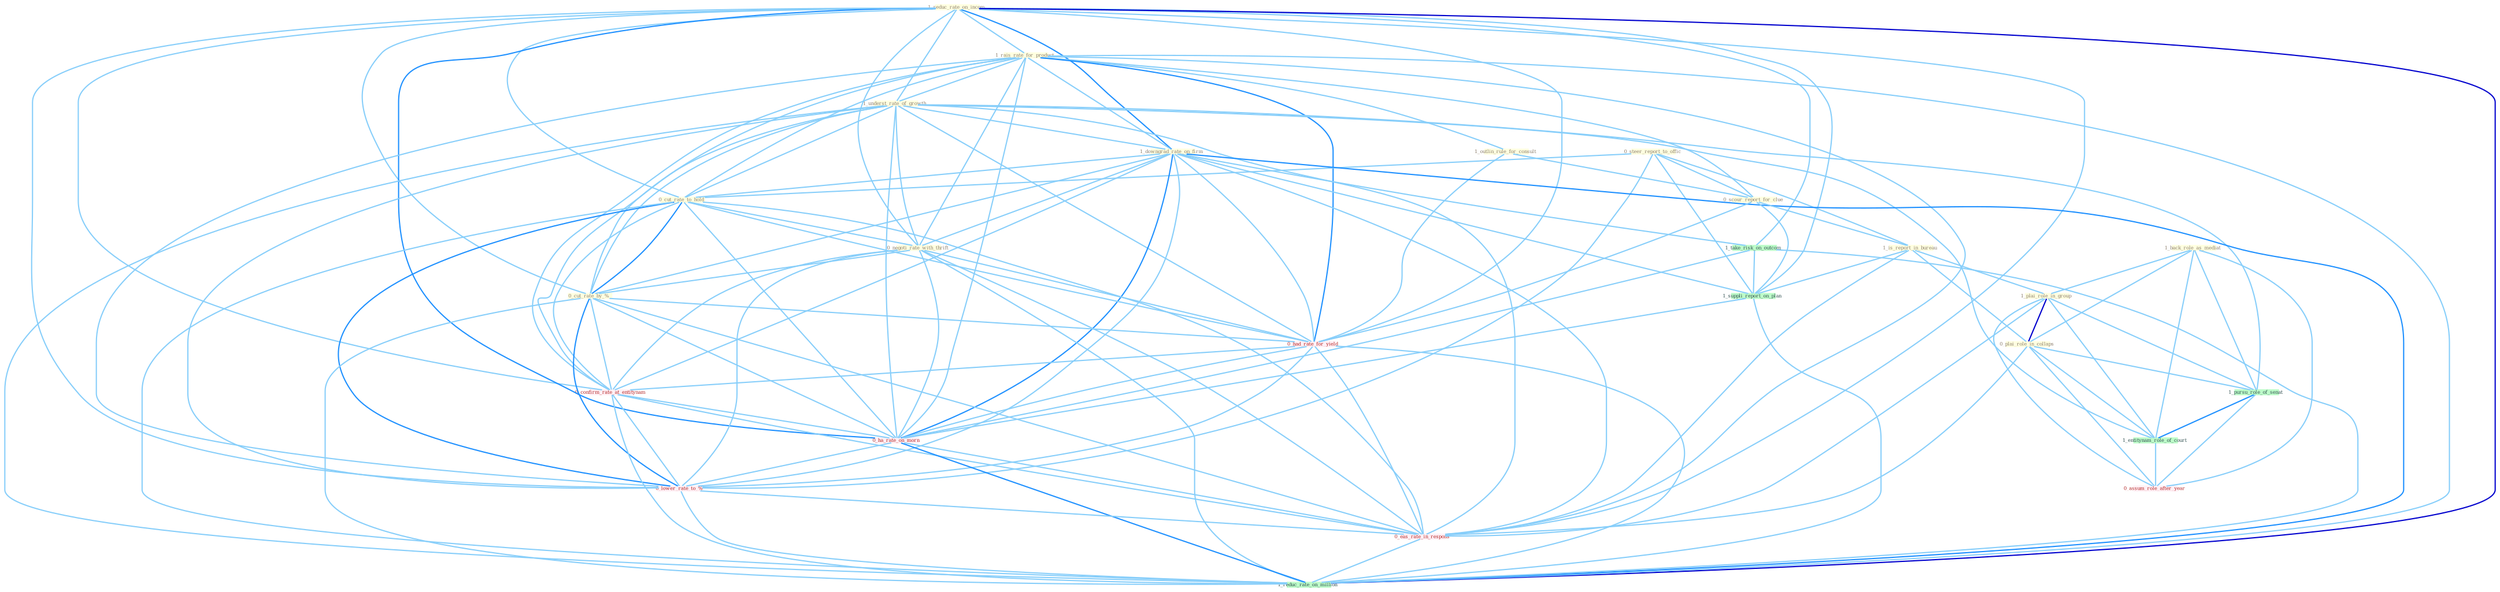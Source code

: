 Graph G{ 
    node
    [shape=polygon,style=filled,width=.5,height=.06,color="#BDFCC9",fixedsize=true,fontsize=4,
    fontcolor="#2f4f4f"];
    {node
    [color="#ffffe0", fontcolor="#8b7d6b"] "1_reduc_rate_on_incom " "1_rais_rate_for_product " "1_back_role_as_mediat " "1_underst_rate_of_growth " "0_steer_report_to_offic " "1_outlin_rule_for_consult " "1_downgrad_rate_on_firm " "0_scour_report_for_clue " "1_is_report_in_bureau " "0_cut_rate_to_hold " "1_plai_role_in_group " "0_negoti_rate_with_thrift " "0_plai_role_in_collaps " "0_cut_rate_by_% "}
{node [color="#fff0f5", fontcolor="#b22222"] "0_had_rate_for_yield " "0_confirm_rate_at_entitynam " "0_ha_rate_on_morn " "0_lower_rate_to_% " "0_eas_rate_in_respons " "0_assum_role_after_year "}
edge [color="#B0E2FF"];

	"1_reduc_rate_on_incom " -- "1_rais_rate_for_product " [w="1", color="#87cefa" ];
	"1_reduc_rate_on_incom " -- "1_underst_rate_of_growth " [w="1", color="#87cefa" ];
	"1_reduc_rate_on_incom " -- "1_downgrad_rate_on_firm " [w="2", color="#1e90ff" , len=0.8];
	"1_reduc_rate_on_incom " -- "0_cut_rate_to_hold " [w="1", color="#87cefa" ];
	"1_reduc_rate_on_incom " -- "0_negoti_rate_with_thrift " [w="1", color="#87cefa" ];
	"1_reduc_rate_on_incom " -- "0_cut_rate_by_% " [w="1", color="#87cefa" ];
	"1_reduc_rate_on_incom " -- "1_take_risk_on_outcom " [w="1", color="#87cefa" ];
	"1_reduc_rate_on_incom " -- "1_suppli_report_on_plan " [w="1", color="#87cefa" ];
	"1_reduc_rate_on_incom " -- "0_had_rate_for_yield " [w="1", color="#87cefa" ];
	"1_reduc_rate_on_incom " -- "0_confirm_rate_at_entitynam " [w="1", color="#87cefa" ];
	"1_reduc_rate_on_incom " -- "0_ha_rate_on_morn " [w="2", color="#1e90ff" , len=0.8];
	"1_reduc_rate_on_incom " -- "0_lower_rate_to_% " [w="1", color="#87cefa" ];
	"1_reduc_rate_on_incom " -- "0_eas_rate_in_respons " [w="1", color="#87cefa" ];
	"1_reduc_rate_on_incom " -- "1_reduc_rate_on_million " [w="3", color="#0000cd" , len=0.6];
	"1_rais_rate_for_product " -- "1_underst_rate_of_growth " [w="1", color="#87cefa" ];
	"1_rais_rate_for_product " -- "1_outlin_rule_for_consult " [w="1", color="#87cefa" ];
	"1_rais_rate_for_product " -- "1_downgrad_rate_on_firm " [w="1", color="#87cefa" ];
	"1_rais_rate_for_product " -- "0_scour_report_for_clue " [w="1", color="#87cefa" ];
	"1_rais_rate_for_product " -- "0_cut_rate_to_hold " [w="1", color="#87cefa" ];
	"1_rais_rate_for_product " -- "0_negoti_rate_with_thrift " [w="1", color="#87cefa" ];
	"1_rais_rate_for_product " -- "0_cut_rate_by_% " [w="1", color="#87cefa" ];
	"1_rais_rate_for_product " -- "0_had_rate_for_yield " [w="2", color="#1e90ff" , len=0.8];
	"1_rais_rate_for_product " -- "0_confirm_rate_at_entitynam " [w="1", color="#87cefa" ];
	"1_rais_rate_for_product " -- "0_ha_rate_on_morn " [w="1", color="#87cefa" ];
	"1_rais_rate_for_product " -- "0_lower_rate_to_% " [w="1", color="#87cefa" ];
	"1_rais_rate_for_product " -- "0_eas_rate_in_respons " [w="1", color="#87cefa" ];
	"1_rais_rate_for_product " -- "1_reduc_rate_on_million " [w="1", color="#87cefa" ];
	"1_back_role_as_mediat " -- "1_plai_role_in_group " [w="1", color="#87cefa" ];
	"1_back_role_as_mediat " -- "0_plai_role_in_collaps " [w="1", color="#87cefa" ];
	"1_back_role_as_mediat " -- "1_pursu_role_of_senat " [w="1", color="#87cefa" ];
	"1_back_role_as_mediat " -- "1_entitynam_role_of_court " [w="1", color="#87cefa" ];
	"1_back_role_as_mediat " -- "0_assum_role_after_year " [w="1", color="#87cefa" ];
	"1_underst_rate_of_growth " -- "1_downgrad_rate_on_firm " [w="1", color="#87cefa" ];
	"1_underst_rate_of_growth " -- "0_cut_rate_to_hold " [w="1", color="#87cefa" ];
	"1_underst_rate_of_growth " -- "0_negoti_rate_with_thrift " [w="1", color="#87cefa" ];
	"1_underst_rate_of_growth " -- "0_cut_rate_by_% " [w="1", color="#87cefa" ];
	"1_underst_rate_of_growth " -- "1_pursu_role_of_senat " [w="1", color="#87cefa" ];
	"1_underst_rate_of_growth " -- "0_had_rate_for_yield " [w="1", color="#87cefa" ];
	"1_underst_rate_of_growth " -- "0_confirm_rate_at_entitynam " [w="1", color="#87cefa" ];
	"1_underst_rate_of_growth " -- "0_ha_rate_on_morn " [w="1", color="#87cefa" ];
	"1_underst_rate_of_growth " -- "1_entitynam_role_of_court " [w="1", color="#87cefa" ];
	"1_underst_rate_of_growth " -- "0_lower_rate_to_% " [w="1", color="#87cefa" ];
	"1_underst_rate_of_growth " -- "0_eas_rate_in_respons " [w="1", color="#87cefa" ];
	"1_underst_rate_of_growth " -- "1_reduc_rate_on_million " [w="1", color="#87cefa" ];
	"0_steer_report_to_offic " -- "0_scour_report_for_clue " [w="1", color="#87cefa" ];
	"0_steer_report_to_offic " -- "1_is_report_in_bureau " [w="1", color="#87cefa" ];
	"0_steer_report_to_offic " -- "0_cut_rate_to_hold " [w="1", color="#87cefa" ];
	"0_steer_report_to_offic " -- "1_suppli_report_on_plan " [w="1", color="#87cefa" ];
	"0_steer_report_to_offic " -- "0_lower_rate_to_% " [w="1", color="#87cefa" ];
	"1_outlin_rule_for_consult " -- "0_scour_report_for_clue " [w="1", color="#87cefa" ];
	"1_outlin_rule_for_consult " -- "0_had_rate_for_yield " [w="1", color="#87cefa" ];
	"1_downgrad_rate_on_firm " -- "0_cut_rate_to_hold " [w="1", color="#87cefa" ];
	"1_downgrad_rate_on_firm " -- "0_negoti_rate_with_thrift " [w="1", color="#87cefa" ];
	"1_downgrad_rate_on_firm " -- "0_cut_rate_by_% " [w="1", color="#87cefa" ];
	"1_downgrad_rate_on_firm " -- "1_take_risk_on_outcom " [w="1", color="#87cefa" ];
	"1_downgrad_rate_on_firm " -- "1_suppli_report_on_plan " [w="1", color="#87cefa" ];
	"1_downgrad_rate_on_firm " -- "0_had_rate_for_yield " [w="1", color="#87cefa" ];
	"1_downgrad_rate_on_firm " -- "0_confirm_rate_at_entitynam " [w="1", color="#87cefa" ];
	"1_downgrad_rate_on_firm " -- "0_ha_rate_on_morn " [w="2", color="#1e90ff" , len=0.8];
	"1_downgrad_rate_on_firm " -- "0_lower_rate_to_% " [w="1", color="#87cefa" ];
	"1_downgrad_rate_on_firm " -- "0_eas_rate_in_respons " [w="1", color="#87cefa" ];
	"1_downgrad_rate_on_firm " -- "1_reduc_rate_on_million " [w="2", color="#1e90ff" , len=0.8];
	"0_scour_report_for_clue " -- "1_is_report_in_bureau " [w="1", color="#87cefa" ];
	"0_scour_report_for_clue " -- "1_suppli_report_on_plan " [w="1", color="#87cefa" ];
	"0_scour_report_for_clue " -- "0_had_rate_for_yield " [w="1", color="#87cefa" ];
	"1_is_report_in_bureau " -- "1_plai_role_in_group " [w="1", color="#87cefa" ];
	"1_is_report_in_bureau " -- "0_plai_role_in_collaps " [w="1", color="#87cefa" ];
	"1_is_report_in_bureau " -- "1_suppli_report_on_plan " [w="1", color="#87cefa" ];
	"1_is_report_in_bureau " -- "0_eas_rate_in_respons " [w="1", color="#87cefa" ];
	"0_cut_rate_to_hold " -- "0_negoti_rate_with_thrift " [w="1", color="#87cefa" ];
	"0_cut_rate_to_hold " -- "0_cut_rate_by_% " [w="2", color="#1e90ff" , len=0.8];
	"0_cut_rate_to_hold " -- "0_had_rate_for_yield " [w="1", color="#87cefa" ];
	"0_cut_rate_to_hold " -- "0_confirm_rate_at_entitynam " [w="1", color="#87cefa" ];
	"0_cut_rate_to_hold " -- "0_ha_rate_on_morn " [w="1", color="#87cefa" ];
	"0_cut_rate_to_hold " -- "0_lower_rate_to_% " [w="2", color="#1e90ff" , len=0.8];
	"0_cut_rate_to_hold " -- "0_eas_rate_in_respons " [w="1", color="#87cefa" ];
	"0_cut_rate_to_hold " -- "1_reduc_rate_on_million " [w="1", color="#87cefa" ];
	"1_plai_role_in_group " -- "0_plai_role_in_collaps " [w="3", color="#0000cd" , len=0.6];
	"1_plai_role_in_group " -- "1_pursu_role_of_senat " [w="1", color="#87cefa" ];
	"1_plai_role_in_group " -- "1_entitynam_role_of_court " [w="1", color="#87cefa" ];
	"1_plai_role_in_group " -- "0_eas_rate_in_respons " [w="1", color="#87cefa" ];
	"1_plai_role_in_group " -- "0_assum_role_after_year " [w="1", color="#87cefa" ];
	"0_negoti_rate_with_thrift " -- "0_cut_rate_by_% " [w="1", color="#87cefa" ];
	"0_negoti_rate_with_thrift " -- "0_had_rate_for_yield " [w="1", color="#87cefa" ];
	"0_negoti_rate_with_thrift " -- "0_confirm_rate_at_entitynam " [w="1", color="#87cefa" ];
	"0_negoti_rate_with_thrift " -- "0_ha_rate_on_morn " [w="1", color="#87cefa" ];
	"0_negoti_rate_with_thrift " -- "0_lower_rate_to_% " [w="1", color="#87cefa" ];
	"0_negoti_rate_with_thrift " -- "0_eas_rate_in_respons " [w="1", color="#87cefa" ];
	"0_negoti_rate_with_thrift " -- "1_reduc_rate_on_million " [w="1", color="#87cefa" ];
	"0_plai_role_in_collaps " -- "1_pursu_role_of_senat " [w="1", color="#87cefa" ];
	"0_plai_role_in_collaps " -- "1_entitynam_role_of_court " [w="1", color="#87cefa" ];
	"0_plai_role_in_collaps " -- "0_eas_rate_in_respons " [w="1", color="#87cefa" ];
	"0_plai_role_in_collaps " -- "0_assum_role_after_year " [w="1", color="#87cefa" ];
	"0_cut_rate_by_% " -- "0_had_rate_for_yield " [w="1", color="#87cefa" ];
	"0_cut_rate_by_% " -- "0_confirm_rate_at_entitynam " [w="1", color="#87cefa" ];
	"0_cut_rate_by_% " -- "0_ha_rate_on_morn " [w="1", color="#87cefa" ];
	"0_cut_rate_by_% " -- "0_lower_rate_to_% " [w="2", color="#1e90ff" , len=0.8];
	"0_cut_rate_by_% " -- "0_eas_rate_in_respons " [w="1", color="#87cefa" ];
	"0_cut_rate_by_% " -- "1_reduc_rate_on_million " [w="1", color="#87cefa" ];
	"1_pursu_role_of_senat " -- "1_entitynam_role_of_court " [w="2", color="#1e90ff" , len=0.8];
	"1_pursu_role_of_senat " -- "0_assum_role_after_year " [w="1", color="#87cefa" ];
	"1_take_risk_on_outcom " -- "1_suppli_report_on_plan " [w="1", color="#87cefa" ];
	"1_take_risk_on_outcom " -- "0_ha_rate_on_morn " [w="1", color="#87cefa" ];
	"1_take_risk_on_outcom " -- "1_reduc_rate_on_million " [w="1", color="#87cefa" ];
	"1_suppli_report_on_plan " -- "0_ha_rate_on_morn " [w="1", color="#87cefa" ];
	"1_suppli_report_on_plan " -- "1_reduc_rate_on_million " [w="1", color="#87cefa" ];
	"0_had_rate_for_yield " -- "0_confirm_rate_at_entitynam " [w="1", color="#87cefa" ];
	"0_had_rate_for_yield " -- "0_ha_rate_on_morn " [w="1", color="#87cefa" ];
	"0_had_rate_for_yield " -- "0_lower_rate_to_% " [w="1", color="#87cefa" ];
	"0_had_rate_for_yield " -- "0_eas_rate_in_respons " [w="1", color="#87cefa" ];
	"0_had_rate_for_yield " -- "1_reduc_rate_on_million " [w="1", color="#87cefa" ];
	"0_confirm_rate_at_entitynam " -- "0_ha_rate_on_morn " [w="1", color="#87cefa" ];
	"0_confirm_rate_at_entitynam " -- "0_lower_rate_to_% " [w="1", color="#87cefa" ];
	"0_confirm_rate_at_entitynam " -- "0_eas_rate_in_respons " [w="1", color="#87cefa" ];
	"0_confirm_rate_at_entitynam " -- "1_reduc_rate_on_million " [w="1", color="#87cefa" ];
	"0_ha_rate_on_morn " -- "0_lower_rate_to_% " [w="1", color="#87cefa" ];
	"0_ha_rate_on_morn " -- "0_eas_rate_in_respons " [w="1", color="#87cefa" ];
	"0_ha_rate_on_morn " -- "1_reduc_rate_on_million " [w="2", color="#1e90ff" , len=0.8];
	"1_entitynam_role_of_court " -- "0_assum_role_after_year " [w="1", color="#87cefa" ];
	"0_lower_rate_to_% " -- "0_eas_rate_in_respons " [w="1", color="#87cefa" ];
	"0_lower_rate_to_% " -- "1_reduc_rate_on_million " [w="1", color="#87cefa" ];
	"0_eas_rate_in_respons " -- "1_reduc_rate_on_million " [w="1", color="#87cefa" ];
}